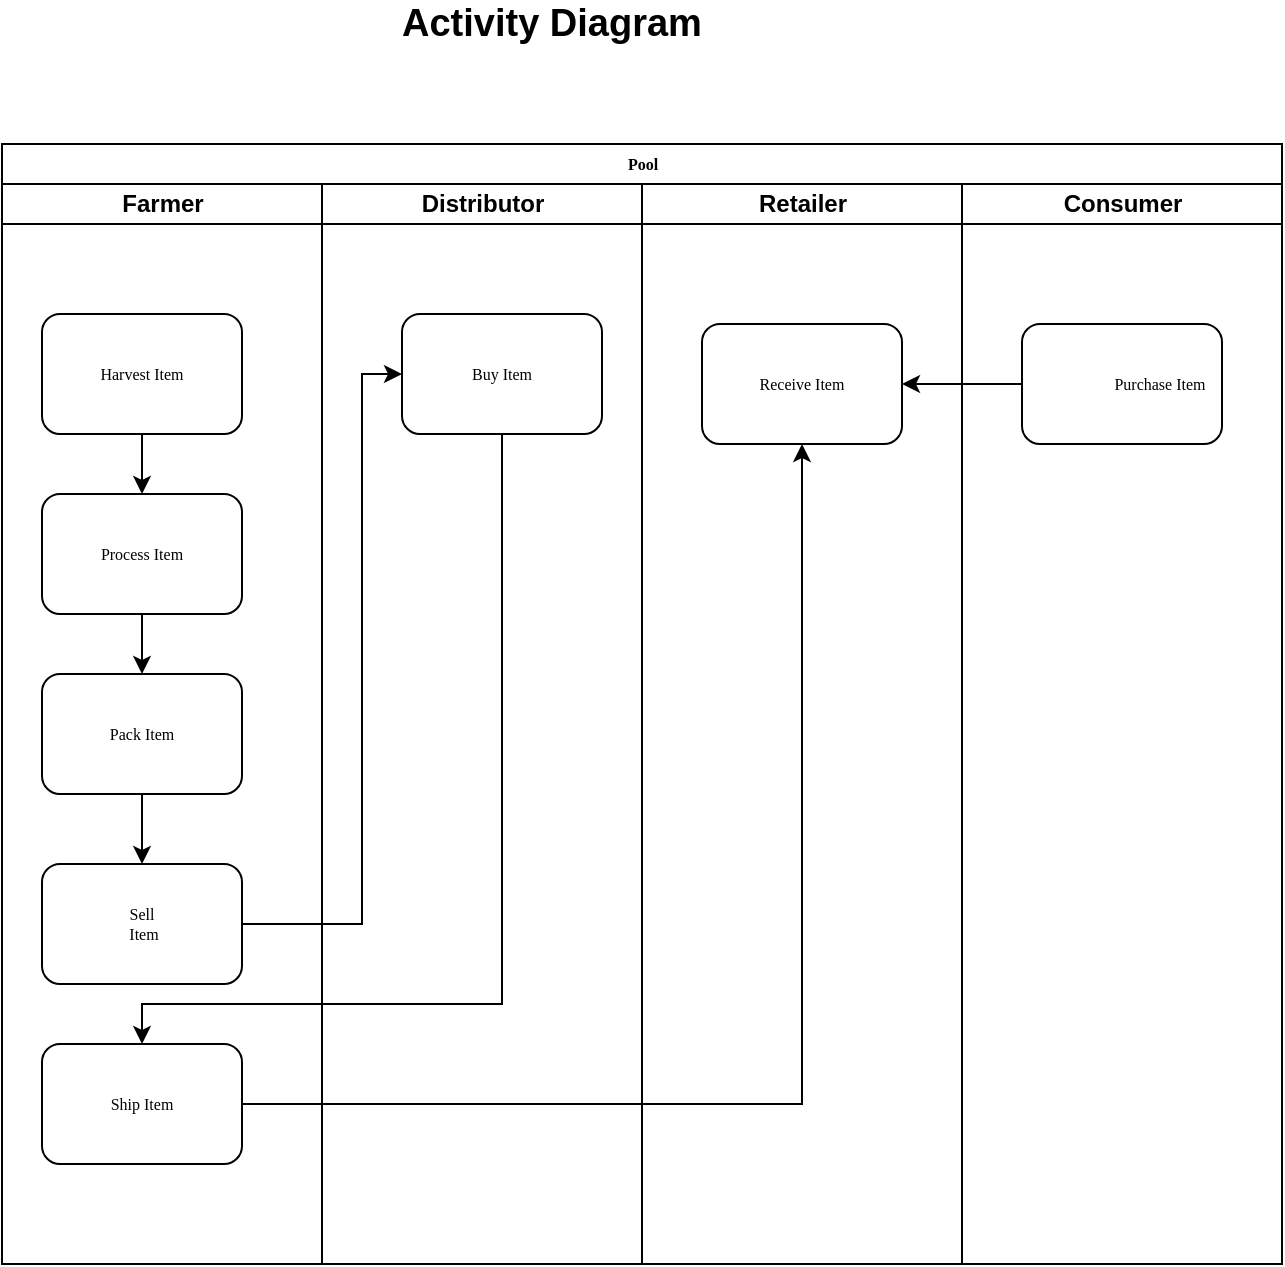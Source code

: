 <mxfile version="15.0.1" type="device" pages="4"><diagram name="Activity" id="74e2e168-ea6b-b213-b513-2b3c1d86103e"><mxGraphModel dx="1248" dy="1475" grid="1" gridSize="10" guides="1" tooltips="1" connect="1" arrows="1" fold="1" page="1" pageScale="1" pageWidth="1100" pageHeight="850" background="#FFFFFF" math="0" shadow="0"><root><mxCell id="0"/><mxCell id="1" parent="0"/><mxCell id="77e6c97f196da883-1" value="Pool" style="swimlane;html=1;childLayout=stackLayout;startSize=20;rounded=0;shadow=0;labelBackgroundColor=none;strokeWidth=1;fontFamily=Verdana;fontSize=8;align=center;" parent="1" vertex="1"><mxGeometry x="180" y="-730" width="640" height="560" as="geometry"/></mxCell><mxCell id="77e6c97f196da883-2" value="Farmer" style="swimlane;html=1;startSize=20;" parent="77e6c97f196da883-1" vertex="1"><mxGeometry y="20" width="160" height="540" as="geometry"><mxRectangle y="20" width="30" height="730" as="alternateBounds"/></mxGeometry></mxCell><mxCell id="L52GO-6nrK6FqNd-WWhX-1" style="edgeStyle=orthogonalEdgeStyle;rounded=0;orthogonalLoop=1;jettySize=auto;html=1;exitX=0.5;exitY=1;exitDx=0;exitDy=0;entryX=0.5;entryY=0;entryDx=0;entryDy=0;" parent="77e6c97f196da883-2" source="77e6c97f196da883-8" target="77e6c97f196da883-9" edge="1"><mxGeometry relative="1" as="geometry"/></mxCell><mxCell id="77e6c97f196da883-8" value="Harvest Item" style="rounded=1;whiteSpace=wrap;html=1;shadow=0;labelBackgroundColor=none;strokeWidth=1;fontFamily=Verdana;fontSize=8;align=center;" parent="77e6c97f196da883-2" vertex="1"><mxGeometry x="20" y="65" width="100" height="60" as="geometry"/></mxCell><mxCell id="77e6c97f196da883-9" value="Process Item" style="rounded=1;whiteSpace=wrap;html=1;shadow=0;labelBackgroundColor=none;strokeWidth=1;fontFamily=Verdana;fontSize=8;align=center;" parent="77e6c97f196da883-2" vertex="1"><mxGeometry x="20" y="155" width="100" height="60" as="geometry"/></mxCell><mxCell id="L52GO-6nrK6FqNd-WWhX-2" style="edgeStyle=orthogonalEdgeStyle;rounded=0;orthogonalLoop=1;jettySize=auto;html=1;exitX=0.5;exitY=1;exitDx=0;exitDy=0;entryX=0.5;entryY=0;entryDx=0;entryDy=0;" parent="77e6c97f196da883-2" target="L52GO-6nrK6FqNd-WWhX-3" edge="1"><mxGeometry relative="1" as="geometry"><mxPoint x="70" y="215" as="sourcePoint"/></mxGeometry></mxCell><mxCell id="L52GO-6nrK6FqNd-WWhX-5" style="edgeStyle=orthogonalEdgeStyle;rounded=0;orthogonalLoop=1;jettySize=auto;html=1;exitX=0.5;exitY=1;exitDx=0;exitDy=0;entryX=0.5;entryY=0;entryDx=0;entryDy=0;" parent="77e6c97f196da883-2" source="L52GO-6nrK6FqNd-WWhX-3" target="L52GO-6nrK6FqNd-WWhX-4" edge="1"><mxGeometry relative="1" as="geometry"/></mxCell><mxCell id="L52GO-6nrK6FqNd-WWhX-3" value="Pack Item" style="rounded=1;whiteSpace=wrap;html=1;shadow=0;labelBackgroundColor=none;strokeWidth=1;fontFamily=Verdana;fontSize=8;align=center;" parent="77e6c97f196da883-2" vertex="1"><mxGeometry x="20" y="245" width="100" height="60" as="geometry"/></mxCell><mxCell id="L52GO-6nrK6FqNd-WWhX-4" value="Sell&lt;br&gt;&amp;nbsp;Item" style="rounded=1;whiteSpace=wrap;html=1;shadow=0;labelBackgroundColor=none;strokeWidth=1;fontFamily=Verdana;fontSize=8;align=center;" parent="77e6c97f196da883-2" vertex="1"><mxGeometry x="20" y="340" width="100" height="60" as="geometry"/></mxCell><mxCell id="L52GO-6nrK6FqNd-WWhX-7" value="Ship Item" style="rounded=1;whiteSpace=wrap;html=1;shadow=0;labelBackgroundColor=none;strokeWidth=1;fontFamily=Verdana;fontSize=8;align=center;" parent="77e6c97f196da883-2" vertex="1"><mxGeometry x="20" y="430" width="100" height="60" as="geometry"/></mxCell><mxCell id="77e6c97f196da883-3" value="Distributor" style="swimlane;html=1;startSize=20;" parent="77e6c97f196da883-1" vertex="1"><mxGeometry x="160" y="20" width="160" height="540" as="geometry"/></mxCell><mxCell id="L52GO-6nrK6FqNd-WWhX-6" value="Buy Item" style="rounded=1;whiteSpace=wrap;html=1;shadow=0;labelBackgroundColor=none;strokeWidth=1;fontFamily=Verdana;fontSize=8;align=center;" parent="77e6c97f196da883-3" vertex="1"><mxGeometry x="40" y="65" width="100" height="60" as="geometry"/></mxCell><mxCell id="77e6c97f196da883-4" value="Retailer" style="swimlane;html=1;startSize=20;" parent="77e6c97f196da883-1" vertex="1"><mxGeometry x="320" y="20" width="160" height="540" as="geometry"/></mxCell><mxCell id="77e6c97f196da883-12" value="Receive Item" style="rounded=1;whiteSpace=wrap;html=1;shadow=0;labelBackgroundColor=none;strokeWidth=1;fontFamily=Verdana;fontSize=8;align=center;" parent="77e6c97f196da883-4" vertex="1"><mxGeometry x="30" y="70" width="100" height="60" as="geometry"/></mxCell><mxCell id="77e6c97f196da883-5" value="Consumer" style="swimlane;html=1;startSize=20;" parent="77e6c97f196da883-1" vertex="1"><mxGeometry x="480" y="20" width="160" height="540" as="geometry"/></mxCell><mxCell id="L52GO-6nrK6FqNd-WWhX-9" value="&lt;blockquote style=&quot;text-align: justify ; margin: 0px 0px 0px 40px ; border: none ; padding: 0px&quot;&gt;Purchase Item&amp;nbsp;&lt;/blockquote&gt;" style="rounded=1;whiteSpace=wrap;html=1;shadow=0;labelBackgroundColor=none;strokeWidth=1;fontFamily=Verdana;fontSize=8;align=center;" parent="77e6c97f196da883-5" vertex="1"><mxGeometry x="30" y="70" width="100" height="60" as="geometry"/></mxCell><mxCell id="QKyX3AV4gNHd0Af-AVrj-1" style="edgeStyle=orthogonalEdgeStyle;rounded=0;orthogonalLoop=1;jettySize=auto;html=1;exitX=1;exitY=0.5;exitDx=0;exitDy=0;entryX=0;entryY=0.5;entryDx=0;entryDy=0;fontSize=19;" edge="1" parent="77e6c97f196da883-1" source="L52GO-6nrK6FqNd-WWhX-4" target="L52GO-6nrK6FqNd-WWhX-6"><mxGeometry relative="1" as="geometry"><Array as="points"><mxPoint x="180" y="390"/><mxPoint x="180" y="115"/></Array></mxGeometry></mxCell><mxCell id="QKyX3AV4gNHd0Af-AVrj-2" style="edgeStyle=orthogonalEdgeStyle;rounded=0;orthogonalLoop=1;jettySize=auto;html=1;exitX=0.5;exitY=1;exitDx=0;exitDy=0;fontSize=19;" edge="1" parent="77e6c97f196da883-1" source="L52GO-6nrK6FqNd-WWhX-6" target="L52GO-6nrK6FqNd-WWhX-7"><mxGeometry relative="1" as="geometry"><Array as="points"><mxPoint x="250" y="430"/><mxPoint x="70" y="430"/></Array></mxGeometry></mxCell><mxCell id="QKyX3AV4gNHd0Af-AVrj-3" style="edgeStyle=orthogonalEdgeStyle;rounded=0;orthogonalLoop=1;jettySize=auto;html=1;exitX=1;exitY=0.5;exitDx=0;exitDy=0;entryX=0.5;entryY=1;entryDx=0;entryDy=0;fontSize=19;" edge="1" parent="77e6c97f196da883-1" source="L52GO-6nrK6FqNd-WWhX-7" target="77e6c97f196da883-12"><mxGeometry relative="1" as="geometry"/></mxCell><mxCell id="QKyX3AV4gNHd0Af-AVrj-4" style="edgeStyle=orthogonalEdgeStyle;rounded=0;orthogonalLoop=1;jettySize=auto;html=1;exitX=0;exitY=0.5;exitDx=0;exitDy=0;entryX=1;entryY=0.5;entryDx=0;entryDy=0;fontSize=19;" edge="1" parent="77e6c97f196da883-1" source="L52GO-6nrK6FqNd-WWhX-9" target="77e6c97f196da883-12"><mxGeometry relative="1" as="geometry"/></mxCell><mxCell id="L52GO-6nrK6FqNd-WWhX-10" value="Activity Diagram" style="text;html=1;strokeColor=none;fillColor=none;align=center;verticalAlign=middle;whiteSpace=wrap;rounded=0;fontSize=19;fontStyle=1" parent="1" vertex="1"><mxGeometry x="360" y="-800" width="190" height="20" as="geometry"/></mxCell></root></mxGraphModel></diagram><diagram id="UDKZkxbSOqdTl_YTHTlG" name="Sequence"><mxGraphModel dx="2098" dy="625" grid="1" gridSize="10" guides="1" tooltips="1" connect="1" arrows="1" fold="1" page="1" pageScale="1" pageWidth="850" pageHeight="1100" background="#FFFFFF" math="0" shadow="0"><root><mxCell id="cQTvMkHdR5bUGs_dPrZf-0"/><mxCell id="cQTvMkHdR5bUGs_dPrZf-1" parent="cQTvMkHdR5bUGs_dPrZf-0"/><mxCell id="cQTvMkHdR5bUGs_dPrZf-2" value="Coffee" style="shape=umlLifeline;perimeter=lifelinePerimeter;container=1;collapsible=0;recursiveResize=0;rounded=0;shadow=0;strokeWidth=1;" parent="cQTvMkHdR5bUGs_dPrZf-1" vertex="1"><mxGeometry x="-750" y="140" width="100" height="480" as="geometry"/></mxCell><mxCell id="cQTvMkHdR5bUGs_dPrZf-3" value="" style="points=[];perimeter=orthogonalPerimeter;rounded=0;shadow=0;strokeWidth=1;" parent="cQTvMkHdR5bUGs_dPrZf-2" vertex="1"><mxGeometry x="45" y="70" width="10" height="410" as="geometry"/></mxCell><mxCell id="cQTvMkHdR5bUGs_dPrZf-6" value="Farmer" style="shape=umlLifeline;perimeter=lifelinePerimeter;container=1;collapsible=0;recursiveResize=0;rounded=0;shadow=0;strokeWidth=1;" parent="cQTvMkHdR5bUGs_dPrZf-1" vertex="1"><mxGeometry x="-606" y="140" width="100" height="340" as="geometry"/></mxCell><mxCell id="cQTvMkHdR5bUGs_dPrZf-7" value="" style="points=[];perimeter=orthogonalPerimeter;rounded=0;shadow=0;strokeWidth=1;" parent="cQTvMkHdR5bUGs_dPrZf-6" vertex="1"><mxGeometry x="45" y="70" width="10" height="270" as="geometry"/></mxCell><mxCell id="cQTvMkHdR5bUGs_dPrZf-10" value="Harvest Item" style="verticalAlign=bottom;endArrow=block;shadow=0;strokeWidth=1;rounded=0;edgeStyle=orthogonalEdgeStyle;entryX=0.937;entryY=0.081;entryDx=0;entryDy=0;entryPerimeter=0;" parent="cQTvMkHdR5bUGs_dPrZf-1" source="cQTvMkHdR5bUGs_dPrZf-7" target="cQTvMkHdR5bUGs_dPrZf-3" edge="1"><mxGeometry x="-0.16" relative="1" as="geometry"><mxPoint x="-630" y="260" as="sourcePoint"/><mxPoint x="-690" y="230" as="targetPoint"/><Array as="points"><mxPoint x="-620" y="229"/></Array><mxPoint as="offset"/></mxGeometry></mxCell><mxCell id="cQTvMkHdR5bUGs_dPrZf-12" value="Distributor" style="shape=umlLifeline;perimeter=lifelinePerimeter;container=1;collapsible=0;recursiveResize=0;rounded=0;shadow=0;strokeWidth=1;" parent="cQTvMkHdR5bUGs_dPrZf-1" vertex="1"><mxGeometry x="-465" y="140" width="100" height="240" as="geometry"/></mxCell><mxCell id="cQTvMkHdR5bUGs_dPrZf-13" value="" style="points=[];perimeter=orthogonalPerimeter;rounded=0;shadow=0;strokeWidth=1;" parent="cQTvMkHdR5bUGs_dPrZf-12" vertex="1"><mxGeometry x="45" y="70" width="10" height="170" as="geometry"/></mxCell><mxCell id="cQTvMkHdR5bUGs_dPrZf-22" value="Buy Item" style="verticalAlign=bottom;endArrow=block;shadow=0;strokeWidth=1;rounded=0;edgeStyle=orthogonalEdgeStyle;" parent="cQTvMkHdR5bUGs_dPrZf-12" edge="1"><mxGeometry x="-0.151" relative="1" as="geometry"><mxPoint x="45" y="230" as="sourcePoint"/><mxPoint x="-85" y="230" as="targetPoint"/><Array as="points"><mxPoint x="30.27" y="230.29"/></Array><mxPoint as="offset"/></mxGeometry></mxCell><mxCell id="cQTvMkHdR5bUGs_dPrZf-14" value="Retailer" style="shape=umlLifeline;perimeter=lifelinePerimeter;container=1;collapsible=0;recursiveResize=0;rounded=0;shadow=0;strokeWidth=1;" parent="cQTvMkHdR5bUGs_dPrZf-1" vertex="1"><mxGeometry x="-335" y="140" width="100" height="390" as="geometry"/></mxCell><mxCell id="cQTvMkHdR5bUGs_dPrZf-15" value="" style="points=[];perimeter=orthogonalPerimeter;rounded=0;shadow=0;strokeWidth=1;" parent="cQTvMkHdR5bUGs_dPrZf-14" vertex="1"><mxGeometry x="45" y="70" width="10" height="320" as="geometry"/></mxCell><mxCell id="cQTvMkHdR5bUGs_dPrZf-16" value="Consumer" style="shape=umlLifeline;perimeter=lifelinePerimeter;container=1;collapsible=0;recursiveResize=0;rounded=0;shadow=0;strokeWidth=1;" parent="cQTvMkHdR5bUGs_dPrZf-1" vertex="1"><mxGeometry x="-200" y="140" width="100" height="480" as="geometry"/></mxCell><mxCell id="cQTvMkHdR5bUGs_dPrZf-17" value="" style="points=[];perimeter=orthogonalPerimeter;rounded=0;shadow=0;strokeWidth=1;" parent="cQTvMkHdR5bUGs_dPrZf-16" vertex="1"><mxGeometry x="45" y="260" width="10" height="220" as="geometry"/></mxCell><mxCell id="cQTvMkHdR5bUGs_dPrZf-18" value="Sequence Diagram" style="text;html=1;strokeColor=none;fillColor=none;align=center;verticalAlign=middle;whiteSpace=wrap;rounded=0;fontSize=19;" parent="cQTvMkHdR5bUGs_dPrZf-1" vertex="1"><mxGeometry x="-560" y="60" width="230" height="20" as="geometry"/></mxCell><mxCell id="cQTvMkHdR5bUGs_dPrZf-19" value="Process Item" style="verticalAlign=bottom;endArrow=block;shadow=0;strokeWidth=1;rounded=0;edgeStyle=orthogonalEdgeStyle;entryX=1.033;entryY=0.477;entryDx=0;entryDy=0;entryPerimeter=0;" parent="cQTvMkHdR5bUGs_dPrZf-1" edge="1"><mxGeometry x="-0.163" relative="1" as="geometry"><mxPoint x="-560" y="270" as="sourcePoint"/><mxPoint x="-694.67" y="269.71" as="targetPoint"/><Array as="points"><mxPoint x="-570" y="270"/></Array><mxPoint as="offset"/></mxGeometry></mxCell><mxCell id="cQTvMkHdR5bUGs_dPrZf-20" value="Pack Item" style="verticalAlign=bottom;endArrow=block;shadow=0;strokeWidth=1;rounded=0;edgeStyle=orthogonalEdgeStyle;entryX=1.033;entryY=0.477;entryDx=0;entryDy=0;entryPerimeter=0;" parent="cQTvMkHdR5bUGs_dPrZf-1" edge="1"><mxGeometry x="-0.163" relative="1" as="geometry"><mxPoint x="-560" y="310" as="sourcePoint"/><mxPoint x="-695.0" y="310.0" as="targetPoint"/><Array as="points"><mxPoint x="-570.33" y="310.29"/></Array><mxPoint as="offset"/></mxGeometry></mxCell><mxCell id="cQTvMkHdR5bUGs_dPrZf-21" value="Add Item" style="verticalAlign=bottom;endArrow=block;shadow=0;strokeWidth=1;rounded=0;edgeStyle=orthogonalEdgeStyle;entryX=1.033;entryY=0.477;entryDx=0;entryDy=0;entryPerimeter=0;" parent="cQTvMkHdR5bUGs_dPrZf-1" edge="1"><mxGeometry x="-0.151" relative="1" as="geometry"><mxPoint x="-560" y="346" as="sourcePoint"/><mxPoint x="-696.0" y="346" as="targetPoint"/><Array as="points"><mxPoint x="-571.33" y="346.29"/></Array><mxPoint as="offset"/></mxGeometry></mxCell><mxCell id="cQTvMkHdR5bUGs_dPrZf-26" value="Ship Item" style="verticalAlign=bottom;endArrow=block;shadow=0;strokeWidth=1;rounded=0;edgeStyle=orthogonalEdgeStyle;" parent="cQTvMkHdR5bUGs_dPrZf-1" edge="1"><mxGeometry x="-0.151" relative="1" as="geometry"><mxPoint x="-553" y="400" as="sourcePoint"/><mxPoint x="-296" y="400" as="targetPoint"/><Array as="points"><mxPoint x="-296" y="400"/></Array><mxPoint as="offset"/></mxGeometry></mxCell><mxCell id="cQTvMkHdR5bUGs_dPrZf-27" value="Receive Item" style="verticalAlign=bottom;endArrow=block;shadow=0;strokeWidth=1;rounded=0;edgeStyle=orthogonalEdgeStyle;" parent="cQTvMkHdR5bUGs_dPrZf-1" target="cQTvMkHdR5bUGs_dPrZf-7" edge="1"><mxGeometry x="-0.013" relative="1" as="geometry"><mxPoint x="-292" y="440" as="sourcePoint"/><mxPoint x="-450" y="490" as="targetPoint"/><Array as="points"><mxPoint x="-292" y="440"/></Array><mxPoint as="offset"/></mxGeometry></mxCell><mxCell id="cQTvMkHdR5bUGs_dPrZf-28" value="" style="endArrow=classic;html=1;fontSize=19;entryX=1.2;entryY=0.877;entryDx=0;entryDy=0;entryPerimeter=0;" parent="cQTvMkHdR5bUGs_dPrZf-1" target="cQTvMkHdR5bUGs_dPrZf-15" edge="1"><mxGeometry width="50" height="50" relative="1" as="geometry"><mxPoint x="-160" y="491" as="sourcePoint"/><mxPoint x="-180" y="480" as="targetPoint"/></mxGeometry></mxCell><mxCell id="cQTvMkHdR5bUGs_dPrZf-29" value="Purchase Item" style="edgeLabel;html=1;align=center;verticalAlign=middle;resizable=0;points=[];fontSize=11;" parent="cQTvMkHdR5bUGs_dPrZf-28" vertex="1" connectable="0"><mxGeometry x="-0.209" y="3" relative="1" as="geometry"><mxPoint y="-14" as="offset"/></mxGeometry></mxCell><mxCell id="cQTvMkHdR5bUGs_dPrZf-30" value="Fetch Item" style="verticalAlign=bottom;endArrow=block;shadow=0;strokeWidth=1;rounded=0;edgeStyle=orthogonalEdgeStyle;" parent="cQTvMkHdR5bUGs_dPrZf-1" edge="1"><mxGeometry x="-0.013" relative="1" as="geometry"><mxPoint x="-694" y="560" as="sourcePoint"/><mxPoint x="-156" y="560" as="targetPoint"/><Array as="points"><mxPoint x="-694" y="560"/><mxPoint x="-156" y="560"/></Array><mxPoint as="offset"/></mxGeometry></mxCell></root></mxGraphModel></diagram><diagram id="vFJqlO60HQ8A3QFBPqf9" name="State"><mxGraphModel dx="1248" dy="625" grid="1" gridSize="10" guides="1" tooltips="1" connect="1" arrows="1" fold="1" page="1" pageScale="1" pageWidth="850" pageHeight="1100" math="0" shadow="0"><root><mxCell id="ZdDqKHvFS3-IvCFSnK05-0"/><mxCell id="ZdDqKHvFS3-IvCFSnK05-1" parent="ZdDqKHvFS3-IvCFSnK05-0"/><mxCell id="ZdDqKHvFS3-IvCFSnK05-2" value="State Diagram" style="text;html=1;strokeColor=none;fillColor=none;align=center;verticalAlign=middle;whiteSpace=wrap;rounded=0;fontSize=19;" parent="ZdDqKHvFS3-IvCFSnK05-1" vertex="1"><mxGeometry x="300" y="50" width="140" height="20" as="geometry"/></mxCell><mxCell id="e_ip6T5W_WEVuyR6I2In-0" value="Coffee" style="rounded=1;whiteSpace=wrap;html=1;fontSize=19;" parent="ZdDqKHvFS3-IvCFSnK05-1" vertex="1"><mxGeometry x="40" y="120" width="120" height="60" as="geometry"/></mxCell><mxCell id="c2Z-woNneyBHjCNWp5F--0" value="Farmer" style="rounded=1;whiteSpace=wrap;html=1;fontSize=19;" parent="ZdDqKHvFS3-IvCFSnK05-1" vertex="1"><mxGeometry x="200" y="120" width="120" height="60" as="geometry"/></mxCell><mxCell id="c2Z-woNneyBHjCNWp5F--1" value="Distributor" style="rounded=1;whiteSpace=wrap;html=1;fontSize=19;" parent="ZdDqKHvFS3-IvCFSnK05-1" vertex="1"><mxGeometry x="365" y="120" width="120" height="60" as="geometry"/></mxCell><mxCell id="c2Z-woNneyBHjCNWp5F--2" value="Retailer" style="rounded=1;whiteSpace=wrap;html=1;fontSize=19;" parent="ZdDqKHvFS3-IvCFSnK05-1" vertex="1"><mxGeometry x="530" y="120" width="120" height="60" as="geometry"/></mxCell><mxCell id="c2Z-woNneyBHjCNWp5F--3" value="Consumer" style="rounded=1;whiteSpace=wrap;html=1;fontSize=19;" parent="ZdDqKHvFS3-IvCFSnK05-1" vertex="1"><mxGeometry x="680" y="120" width="120" height="60" as="geometry"/></mxCell><mxCell id="c2Z-woNneyBHjCNWp5F--4" style="edgeStyle=orthogonalEdgeStyle;rounded=0;orthogonalLoop=1;jettySize=auto;html=1;exitX=0.5;exitY=1;exitDx=0;exitDy=0;fontSize=19;" parent="ZdDqKHvFS3-IvCFSnK05-1" source="c2Z-woNneyBHjCNWp5F--1" target="c2Z-woNneyBHjCNWp5F--1" edge="1"><mxGeometry relative="1" as="geometry"/></mxCell><mxCell id="FTr_i0XAMw3dqDEEbK4w-0" value="Harvested" style="rounded=1;whiteSpace=wrap;html=1;fillColor=#66FFFF;" parent="ZdDqKHvFS3-IvCFSnK05-1" vertex="1"><mxGeometry x="210" y="220" width="90" height="30" as="geometry"/></mxCell><mxCell id="FTr_i0XAMw3dqDEEbK4w-1" value="Processed" style="rounded=1;whiteSpace=wrap;html=1;fillColor=#66FFFF;" parent="ZdDqKHvFS3-IvCFSnK05-1" vertex="1"><mxGeometry x="210" y="270" width="90" height="30" as="geometry"/></mxCell><mxCell id="siOYyVSkyrISnHhnQFMt-0" value="Packed" style="rounded=1;whiteSpace=wrap;html=1;fillColor=#66FFFF;" parent="ZdDqKHvFS3-IvCFSnK05-1" vertex="1"><mxGeometry x="210" y="320" width="90" height="30" as="geometry"/></mxCell><mxCell id="siOYyVSkyrISnHhnQFMt-1" value="ForSale" style="rounded=1;whiteSpace=wrap;html=1;fillColor=#66FFFF;" parent="ZdDqKHvFS3-IvCFSnK05-1" vertex="1"><mxGeometry x="210" y="370" width="90" height="30" as="geometry"/></mxCell><mxCell id="siOYyVSkyrISnHhnQFMt-3" value="Purchased" style="rounded=1;whiteSpace=wrap;html=1;fillColor=#66FFFF;" parent="ZdDqKHvFS3-IvCFSnK05-1" vertex="1"><mxGeometry x="700" y="260" width="90" height="30" as="geometry"/></mxCell><mxCell id="siOYyVSkyrISnHhnQFMt-4" value="Received" style="rounded=1;whiteSpace=wrap;html=1;fillColor=#66FFFF;" parent="ZdDqKHvFS3-IvCFSnK05-1" vertex="1"><mxGeometry x="540" y="260" width="90" height="30" as="geometry"/></mxCell><mxCell id="siOYyVSkyrISnHhnQFMt-8" value="Shipped" style="rounded=1;whiteSpace=wrap;html=1;fillColor=#66FFFF;" parent="ZdDqKHvFS3-IvCFSnK05-1" vertex="1"><mxGeometry x="540" y="210" width="90" height="30" as="geometry"/></mxCell><mxCell id="siOYyVSkyrISnHhnQFMt-10" value="Sold" style="rounded=1;whiteSpace=wrap;html=1;fillColor=#66FFFF;" parent="ZdDqKHvFS3-IvCFSnK05-1" vertex="1"><mxGeometry x="380" y="370" width="90" height="30" as="geometry"/></mxCell><mxCell id="siOYyVSkyrISnHhnQFMt-11" value="ForSale" style="rounded=1;whiteSpace=wrap;html=1;fillColor=#66FFFF;" parent="ZdDqKHvFS3-IvCFSnK05-1" vertex="1"><mxGeometry x="540" y="320" width="90" height="30" as="geometry"/></mxCell><mxCell id="siOYyVSkyrISnHhnQFMt-12" value="Sold" style="rounded=1;whiteSpace=wrap;html=1;fillColor=#66FFFF;" parent="ZdDqKHvFS3-IvCFSnK05-1" vertex="1"><mxGeometry x="540" y="370" width="90" height="30" as="geometry"/></mxCell><mxCell id="siOYyVSkyrISnHhnQFMt-13" value="Returned" style="rounded=1;whiteSpace=wrap;html=1;fillColor=#66FFFF;" parent="ZdDqKHvFS3-IvCFSnK05-1" vertex="1"><mxGeometry x="700" y="300" width="90" height="30" as="geometry"/></mxCell><mxCell id="GAGlanSmDgL2QwJPkp6X-0" value="Received" style="rounded=1;whiteSpace=wrap;html=1;fillColor=#66FFFF;" parent="ZdDqKHvFS3-IvCFSnK05-1" vertex="1"><mxGeometry x="700" y="210" width="90" height="30" as="geometry"/></mxCell></root></mxGraphModel></diagram><diagram id="chROzAPnFOLDBpAH40je" name="Data Modeling"><mxGraphModel dx="1248" dy="625" grid="1" gridSize="10" guides="1" tooltips="1" connect="1" arrows="1" fold="1" page="1" pageScale="1" pageWidth="850" pageHeight="1100" math="0" shadow="0"><root><mxCell id="2Az8R5tueLwUIGjNzCiK-0"/><mxCell id="2Az8R5tueLwUIGjNzCiK-1" parent="2Az8R5tueLwUIGjNzCiK-0"/><mxCell id="BYZvhAL-Qc0IznA8ZUJf-16" style="edgeStyle=orthogonalEdgeStyle;rounded=0;orthogonalLoop=1;jettySize=auto;html=1;exitX=0.098;exitY=-0.004;exitDx=0;exitDy=0;entryX=0.307;entryY=1.045;entryDx=0;entryDy=0;entryPerimeter=0;exitPerimeter=0;" edge="1" parent="2Az8R5tueLwUIGjNzCiK-1" source="E2CDDN5eirgetYiFCA9t-1" target="E2CDDN5eirgetYiFCA9t-2"><mxGeometry relative="1" as="geometry"/></mxCell><mxCell id="BYZvhAL-Qc0IznA8ZUJf-17" style="edgeStyle=orthogonalEdgeStyle;rounded=0;orthogonalLoop=1;jettySize=auto;html=1;exitX=0.5;exitY=0;exitDx=0;exitDy=0;" edge="1" parent="2Az8R5tueLwUIGjNzCiK-1" source="E2CDDN5eirgetYiFCA9t-1"><mxGeometry relative="1" as="geometry"><mxPoint x="300" y="340" as="targetPoint"/><Array as="points"><mxPoint x="350" y="640"/><mxPoint x="350" y="440"/><mxPoint x="300" y="440"/></Array></mxGeometry></mxCell><mxCell id="BYZvhAL-Qc0IznA8ZUJf-18" style="edgeStyle=orthogonalEdgeStyle;rounded=0;orthogonalLoop=1;jettySize=auto;html=1;exitX=0.75;exitY=0;exitDx=0;exitDy=0;entryX=0.36;entryY=1.011;entryDx=0;entryDy=0;entryPerimeter=0;" edge="1" parent="2Az8R5tueLwUIGjNzCiK-1" source="E2CDDN5eirgetYiFCA9t-1" target="BYZvhAL-Qc0IznA8ZUJf-1"><mxGeometry relative="1" as="geometry"/></mxCell><mxCell id="BYZvhAL-Qc0IznA8ZUJf-19" style="edgeStyle=orthogonalEdgeStyle;rounded=0;orthogonalLoop=1;jettySize=auto;html=1;exitX=0.75;exitY=0;exitDx=0;exitDy=0;entryX=0.5;entryY=1;entryDx=0;entryDy=0;" edge="1" parent="2Az8R5tueLwUIGjNzCiK-1" source="E2CDDN5eirgetYiFCA9t-1" target="BYZvhAL-Qc0IznA8ZUJf-2"><mxGeometry relative="1" as="geometry"><Array as="points"><mxPoint x="440" y="640"/><mxPoint x="440" y="540"/><mxPoint x="713" y="540"/></Array></mxGeometry></mxCell><mxCell id="E2CDDN5eirgetYiFCA9t-1" value="SupplyChain&lt;br&gt;Item: Struct&lt;br&gt;&lt;br&gt;HarvestItem(upc)&lt;br&gt;ProcessItem(upc)&lt;br&gt;PackItem(upc)&lt;br&gt;SellItem(upc, price)&lt;br&gt;BuyItem(upc)&lt;br&gt;ShipItem(upc)&lt;br&gt;ReceiveItem(upc)&lt;br&gt;PurchaseItem(upc)&lt;br&gt;FetchItemBufferOne(upc)&lt;br&gt;FetchItemBufferTwo(upc)" style="rounded=0;whiteSpace=wrap;html=1;align=left;" parent="2Az8R5tueLwUIGjNzCiK-1" vertex="1"><mxGeometry x="290" y="640" width="165" height="220" as="geometry"/></mxCell><mxCell id="E2CDDN5eirgetYiFCA9t-2" value="Farmer&lt;br&gt;Roles:Roles&lt;br&gt;&lt;br&gt;AddFarmer(address)&lt;br&gt;RemoveFarmer(address)&lt;br&gt;OnlyFarmer()" style="rounded=0;whiteSpace=wrap;html=1;align=left;" parent="2Az8R5tueLwUIGjNzCiK-1" vertex="1"><mxGeometry x="20" y="250" width="165" height="80" as="geometry"/></mxCell><mxCell id="BYZvhAL-Qc0IznA8ZUJf-0" value="Distributor&lt;br&gt;Roles:Roles&lt;br&gt;&lt;br&gt;AddDistributor(address)&lt;br&gt;RemoveDistributor(address)&lt;br&gt;OnlyDistributor()" style="rounded=0;whiteSpace=wrap;html=1;align=left;" vertex="1" parent="2Az8R5tueLwUIGjNzCiK-1"><mxGeometry x="220" y="250" width="165" height="80" as="geometry"/></mxCell><mxCell id="BYZvhAL-Qc0IznA8ZUJf-1" value="Retailer &lt;br&gt;Roles:Roles&lt;br&gt;&lt;br&gt;AddRetailer(address)&lt;br&gt;RemoveRetailer(address)&lt;br&gt;OnlyRetailer()" style="rounded=0;whiteSpace=wrap;html=1;align=left;" vertex="1" parent="2Az8R5tueLwUIGjNzCiK-1"><mxGeometry x="425" y="250" width="165" height="80" as="geometry"/></mxCell><mxCell id="BYZvhAL-Qc0IznA8ZUJf-2" value="Customer&lt;br&gt;Roles:Roles&lt;br&gt;&lt;br&gt;AddCustomer(address)&lt;br&gt;RemoveCustomer(address)&lt;br&gt;OnlyCustomer()" style="rounded=0;whiteSpace=wrap;html=1;align=left;" vertex="1" parent="2Az8R5tueLwUIGjNzCiK-1"><mxGeometry x="630" y="250" width="165" height="80" as="geometry"/></mxCell><mxCell id="BYZvhAL-Qc0IznA8ZUJf-3" value="Roles&lt;br&gt;Add(address)&lt;br&gt;Remove(address)&lt;br&gt;Has(Address)" style="rounded=0;whiteSpace=wrap;html=1;align=left;" vertex="1" parent="2Az8R5tueLwUIGjNzCiK-1"><mxGeometry x="300" y="60" width="165" height="80" as="geometry"/></mxCell><mxCell id="BYZvhAL-Qc0IznA8ZUJf-9" value="" style="endArrow=none;html=1;exitX=0.588;exitY=0;exitDx=0;exitDy=0;exitPerimeter=0;entryX=0;entryY=0.5;entryDx=0;entryDy=0;" edge="1" parent="2Az8R5tueLwUIGjNzCiK-1" source="E2CDDN5eirgetYiFCA9t-2" target="BYZvhAL-Qc0IznA8ZUJf-3"><mxGeometry width="50" height="50" relative="1" as="geometry"><mxPoint x="400" y="250" as="sourcePoint"/><mxPoint x="450" y="200" as="targetPoint"/><Array as="points"><mxPoint x="130" y="100"/></Array></mxGeometry></mxCell><mxCell id="BYZvhAL-Qc0IznA8ZUJf-11" value="" style="endArrow=none;html=1;exitX=0.445;exitY=-0.011;exitDx=0;exitDy=0;exitPerimeter=0;entryX=0.25;entryY=1;entryDx=0;entryDy=0;" edge="1" parent="2Az8R5tueLwUIGjNzCiK-1" source="BYZvhAL-Qc0IznA8ZUJf-0" target="BYZvhAL-Qc0IznA8ZUJf-3"><mxGeometry width="50" height="50" relative="1" as="geometry"><mxPoint x="400" y="250" as="sourcePoint"/><mxPoint x="450" y="200" as="targetPoint"/></mxGeometry></mxCell><mxCell id="BYZvhAL-Qc0IznA8ZUJf-12" value="" style="endArrow=none;html=1;exitX=0.5;exitY=0;exitDx=0;exitDy=0;entryX=0.666;entryY=1.034;entryDx=0;entryDy=0;entryPerimeter=0;" edge="1" parent="2Az8R5tueLwUIGjNzCiK-1" source="BYZvhAL-Qc0IznA8ZUJf-1" target="BYZvhAL-Qc0IznA8ZUJf-3"><mxGeometry width="50" height="50" relative="1" as="geometry"><mxPoint x="400" y="250" as="sourcePoint"/><mxPoint x="450" y="200" as="targetPoint"/></mxGeometry></mxCell><mxCell id="BYZvhAL-Qc0IznA8ZUJf-13" value="" style="endArrow=none;html=1;entryX=1;entryY=0.5;entryDx=0;entryDy=0;exitX=0.5;exitY=0;exitDx=0;exitDy=0;" edge="1" parent="2Az8R5tueLwUIGjNzCiK-1" source="BYZvhAL-Qc0IznA8ZUJf-2" target="BYZvhAL-Qc0IznA8ZUJf-3"><mxGeometry width="50" height="50" relative="1" as="geometry"><mxPoint x="710" y="240" as="sourcePoint"/><mxPoint x="450" y="200" as="targetPoint"/><Array as="points"><mxPoint x="620" y="100"/></Array></mxGeometry></mxCell><mxCell id="BYZvhAL-Qc0IznA8ZUJf-20" value="Data Modeling" style="text;html=1;strokeColor=none;fillColor=none;align=center;verticalAlign=middle;whiteSpace=wrap;rounded=0;fontSize=19;" vertex="1" parent="2Az8R5tueLwUIGjNzCiK-1"><mxGeometry x="298.75" y="20" width="147.5" height="20" as="geometry"/></mxCell></root></mxGraphModel></diagram></mxfile>